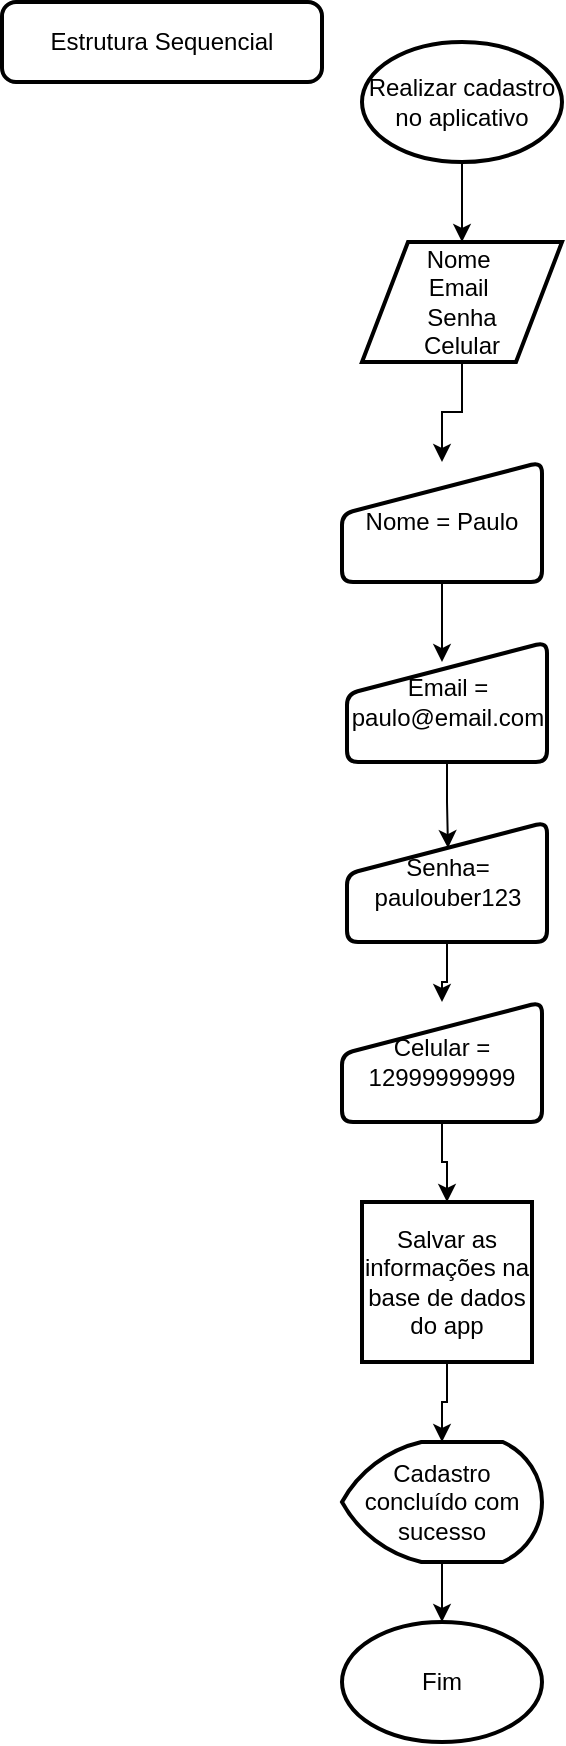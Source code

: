 <mxfile version="20.1.1" type="device"><diagram id="sRDXRIEMVZmrJNQiIL8u" name="Page-1"><mxGraphModel dx="868" dy="385" grid="1" gridSize="10" guides="1" tooltips="1" connect="1" arrows="1" fold="1" page="1" pageScale="1" pageWidth="827" pageHeight="1169" math="0" shadow="0"><root><mxCell id="0"/><mxCell id="1" parent="0"/><mxCell id="iMnhs_7HzIiySKpGBIH6-15" style="edgeStyle=orthogonalEdgeStyle;rounded=0;orthogonalLoop=1;jettySize=auto;html=1;entryX=0.5;entryY=0;entryDx=0;entryDy=0;" edge="1" parent="1" source="iMnhs_7HzIiySKpGBIH6-6" target="iMnhs_7HzIiySKpGBIH6-7"><mxGeometry relative="1" as="geometry"/></mxCell><mxCell id="iMnhs_7HzIiySKpGBIH6-6" value="Realizar cadastro no aplicativo" style="strokeWidth=2;html=1;shape=mxgraph.flowchart.start_1;whiteSpace=wrap;" vertex="1" parent="1"><mxGeometry x="200" y="40" width="100" height="60" as="geometry"/></mxCell><mxCell id="iMnhs_7HzIiySKpGBIH6-18" style="edgeStyle=orthogonalEdgeStyle;rounded=0;orthogonalLoop=1;jettySize=auto;html=1;" edge="1" parent="1" source="iMnhs_7HzIiySKpGBIH6-7" target="iMnhs_7HzIiySKpGBIH6-8"><mxGeometry relative="1" as="geometry"/></mxCell><mxCell id="iMnhs_7HzIiySKpGBIH6-7" value="Nome&amp;nbsp;&lt;br&gt;Email&amp;nbsp;&lt;br&gt;Senha&lt;br&gt;Celular" style="shape=parallelogram;html=1;strokeWidth=2;perimeter=parallelogramPerimeter;whiteSpace=wrap;rounded=1;arcSize=0;size=0.23;" vertex="1" parent="1"><mxGeometry x="200" y="140" width="100" height="60" as="geometry"/></mxCell><mxCell id="iMnhs_7HzIiySKpGBIH6-19" style="edgeStyle=orthogonalEdgeStyle;rounded=0;orthogonalLoop=1;jettySize=auto;html=1;entryX=0.475;entryY=0.167;entryDx=0;entryDy=0;entryPerimeter=0;" edge="1" parent="1" source="iMnhs_7HzIiySKpGBIH6-8" target="iMnhs_7HzIiySKpGBIH6-12"><mxGeometry relative="1" as="geometry"/></mxCell><mxCell id="iMnhs_7HzIiySKpGBIH6-8" value="Nome = Paulo" style="html=1;strokeWidth=2;shape=manualInput;whiteSpace=wrap;rounded=1;size=26;arcSize=11;" vertex="1" parent="1"><mxGeometry x="190" y="250" width="100" height="60" as="geometry"/></mxCell><mxCell id="iMnhs_7HzIiySKpGBIH6-24" style="edgeStyle=orthogonalEdgeStyle;rounded=0;orthogonalLoop=1;jettySize=auto;html=1;entryX=0.5;entryY=0;entryDx=0;entryDy=0;entryPerimeter=0;" edge="1" parent="1" source="iMnhs_7HzIiySKpGBIH6-10" target="iMnhs_7HzIiySKpGBIH6-16"><mxGeometry relative="1" as="geometry"/></mxCell><mxCell id="iMnhs_7HzIiySKpGBIH6-10" value="Cadastro concluído com sucesso" style="strokeWidth=2;html=1;shape=mxgraph.flowchart.display;whiteSpace=wrap;" vertex="1" parent="1"><mxGeometry x="190" y="740" width="100" height="60" as="geometry"/></mxCell><mxCell id="iMnhs_7HzIiySKpGBIH6-23" style="edgeStyle=orthogonalEdgeStyle;rounded=0;orthogonalLoop=1;jettySize=auto;html=1;entryX=0.5;entryY=0;entryDx=0;entryDy=0;entryPerimeter=0;" edge="1" parent="1" source="iMnhs_7HzIiySKpGBIH6-11" target="iMnhs_7HzIiySKpGBIH6-10"><mxGeometry relative="1" as="geometry"/></mxCell><mxCell id="iMnhs_7HzIiySKpGBIH6-11" value="Salvar as informações na base de dados do app" style="rounded=1;whiteSpace=wrap;html=1;absoluteArcSize=1;arcSize=0;strokeWidth=2;" vertex="1" parent="1"><mxGeometry x="200" y="620" width="85" height="80" as="geometry"/></mxCell><mxCell id="iMnhs_7HzIiySKpGBIH6-20" style="edgeStyle=orthogonalEdgeStyle;rounded=0;orthogonalLoop=1;jettySize=auto;html=1;entryX=0.505;entryY=0.217;entryDx=0;entryDy=0;entryPerimeter=0;" edge="1" parent="1" source="iMnhs_7HzIiySKpGBIH6-12" target="iMnhs_7HzIiySKpGBIH6-13"><mxGeometry relative="1" as="geometry"/></mxCell><mxCell id="iMnhs_7HzIiySKpGBIH6-12" value="Email = paulo@email.com" style="html=1;strokeWidth=2;shape=manualInput;whiteSpace=wrap;rounded=1;size=26;arcSize=11;" vertex="1" parent="1"><mxGeometry x="192.5" y="340" width="100" height="60" as="geometry"/></mxCell><mxCell id="iMnhs_7HzIiySKpGBIH6-21" style="edgeStyle=orthogonalEdgeStyle;rounded=0;orthogonalLoop=1;jettySize=auto;html=1;" edge="1" parent="1" source="iMnhs_7HzIiySKpGBIH6-13" target="iMnhs_7HzIiySKpGBIH6-14"><mxGeometry relative="1" as="geometry"/></mxCell><mxCell id="iMnhs_7HzIiySKpGBIH6-13" value="Senha=&lt;br&gt;paulouber123" style="html=1;strokeWidth=2;shape=manualInput;whiteSpace=wrap;rounded=1;size=26;arcSize=11;" vertex="1" parent="1"><mxGeometry x="192.5" y="430" width="100" height="60" as="geometry"/></mxCell><mxCell id="iMnhs_7HzIiySKpGBIH6-22" style="edgeStyle=orthogonalEdgeStyle;rounded=0;orthogonalLoop=1;jettySize=auto;html=1;entryX=0.5;entryY=0;entryDx=0;entryDy=0;" edge="1" parent="1" source="iMnhs_7HzIiySKpGBIH6-14" target="iMnhs_7HzIiySKpGBIH6-11"><mxGeometry relative="1" as="geometry"/></mxCell><mxCell id="iMnhs_7HzIiySKpGBIH6-14" value="Celular = 12999999999" style="html=1;strokeWidth=2;shape=manualInput;whiteSpace=wrap;rounded=1;size=26;arcSize=11;" vertex="1" parent="1"><mxGeometry x="190" y="520" width="100" height="60" as="geometry"/></mxCell><mxCell id="iMnhs_7HzIiySKpGBIH6-16" value="Fim" style="strokeWidth=2;html=1;shape=mxgraph.flowchart.start_1;whiteSpace=wrap;" vertex="1" parent="1"><mxGeometry x="190" y="830" width="100" height="60" as="geometry"/></mxCell><mxCell id="iMnhs_7HzIiySKpGBIH6-17" value="Estrutura Sequencial" style="rounded=1;whiteSpace=wrap;html=1;absoluteArcSize=1;arcSize=14;strokeWidth=2;" vertex="1" parent="1"><mxGeometry x="20" y="20" width="160" height="40" as="geometry"/></mxCell></root></mxGraphModel></diagram></mxfile>